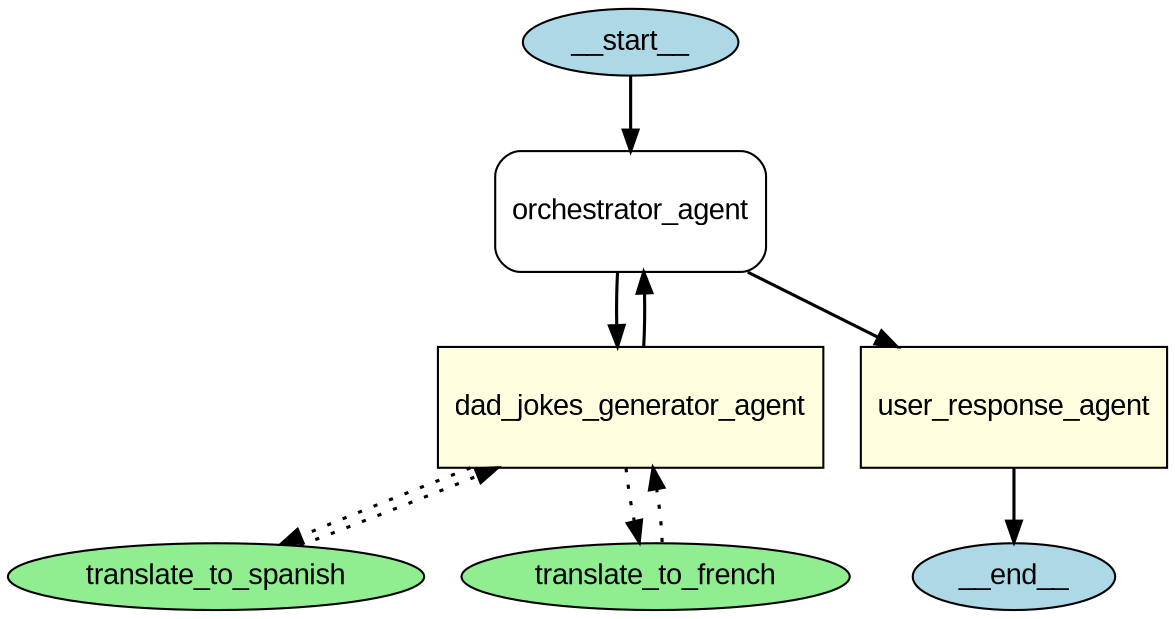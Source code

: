 
    digraph G {
        graph [splines=true];
        node [fontname="Arial"];
        edge [penwidth=1.5];
    "__start__" [label="__start__", shape=ellipse, style=filled, fillcolor=lightblue, width=0.5, height=0.3];"__end__" [label="__end__", shape=ellipse, style=filled, fillcolor=lightblue, width=0.5, height=0.3];"orchestrator_agent" [label="orchestrator_agent", shape=box, style=filled, fillcolor=lightyellow, width=1.5, height=0.8];"dad_jokes_generator_agent" [label="dad_jokes_generator_agent", shape=box, style=filled, style=rounded, fillcolor=lightyellow, width=1.5, height=0.8];"__start__" [label="__start__", shape=ellipse, style=filled, fillcolor=lightblue, width=0.5, height=0.3];"__end__" [label="__end__", shape=ellipse, style=filled, fillcolor=lightblue, width=0.5, height=0.3];"dad_jokes_generator_agent" [label="dad_jokes_generator_agent", shape=box, style=filled, fillcolor=lightyellow, width=1.5, height=0.8];"translate_to_spanish" [label="translate_to_spanish", shape=ellipse, style=filled, fillcolor=lightgreen, width=0.5, height=0.3];"translate_to_french" [label="translate_to_french", shape=ellipse, style=filled, fillcolor=lightgreen, width=0.5, height=0.3];"orchestrator_agent" [label="orchestrator_agent", shape=box, style=filled, style=rounded, fillcolor=lightyellow, width=1.5, height=0.8];"user_response_agent" [label="user_response_agent", shape=box, style=filled, style=rounded, fillcolor=lightyellow, width=1.5, height=0.8];"__start__" [label="__start__", shape=ellipse, style=filled, fillcolor=lightblue, width=0.5, height=0.3];"__end__" [label="__end__", shape=ellipse, style=filled, fillcolor=lightblue, width=0.5, height=0.3];"user_response_agent" [label="user_response_agent", shape=box, style=filled, fillcolor=lightyellow, width=1.5, height=0.8];"__start__" -> "orchestrator_agent";
            "orchestrator_agent" -> "dad_jokes_generator_agent";
        "dad_jokes_generator_agent" -> "translate_to_spanish" [style=dotted, penwidth=1.5];
        "translate_to_spanish" -> "dad_jokes_generator_agent" [style=dotted, penwidth=1.5];
        "dad_jokes_generator_agent" -> "translate_to_french" [style=dotted, penwidth=1.5];
        "translate_to_french" -> "dad_jokes_generator_agent" [style=dotted, penwidth=1.5];
            "dad_jokes_generator_agent" -> "orchestrator_agent";
            "orchestrator_agent" -> "user_response_agent";"user_response_agent" -> "__end__";}
